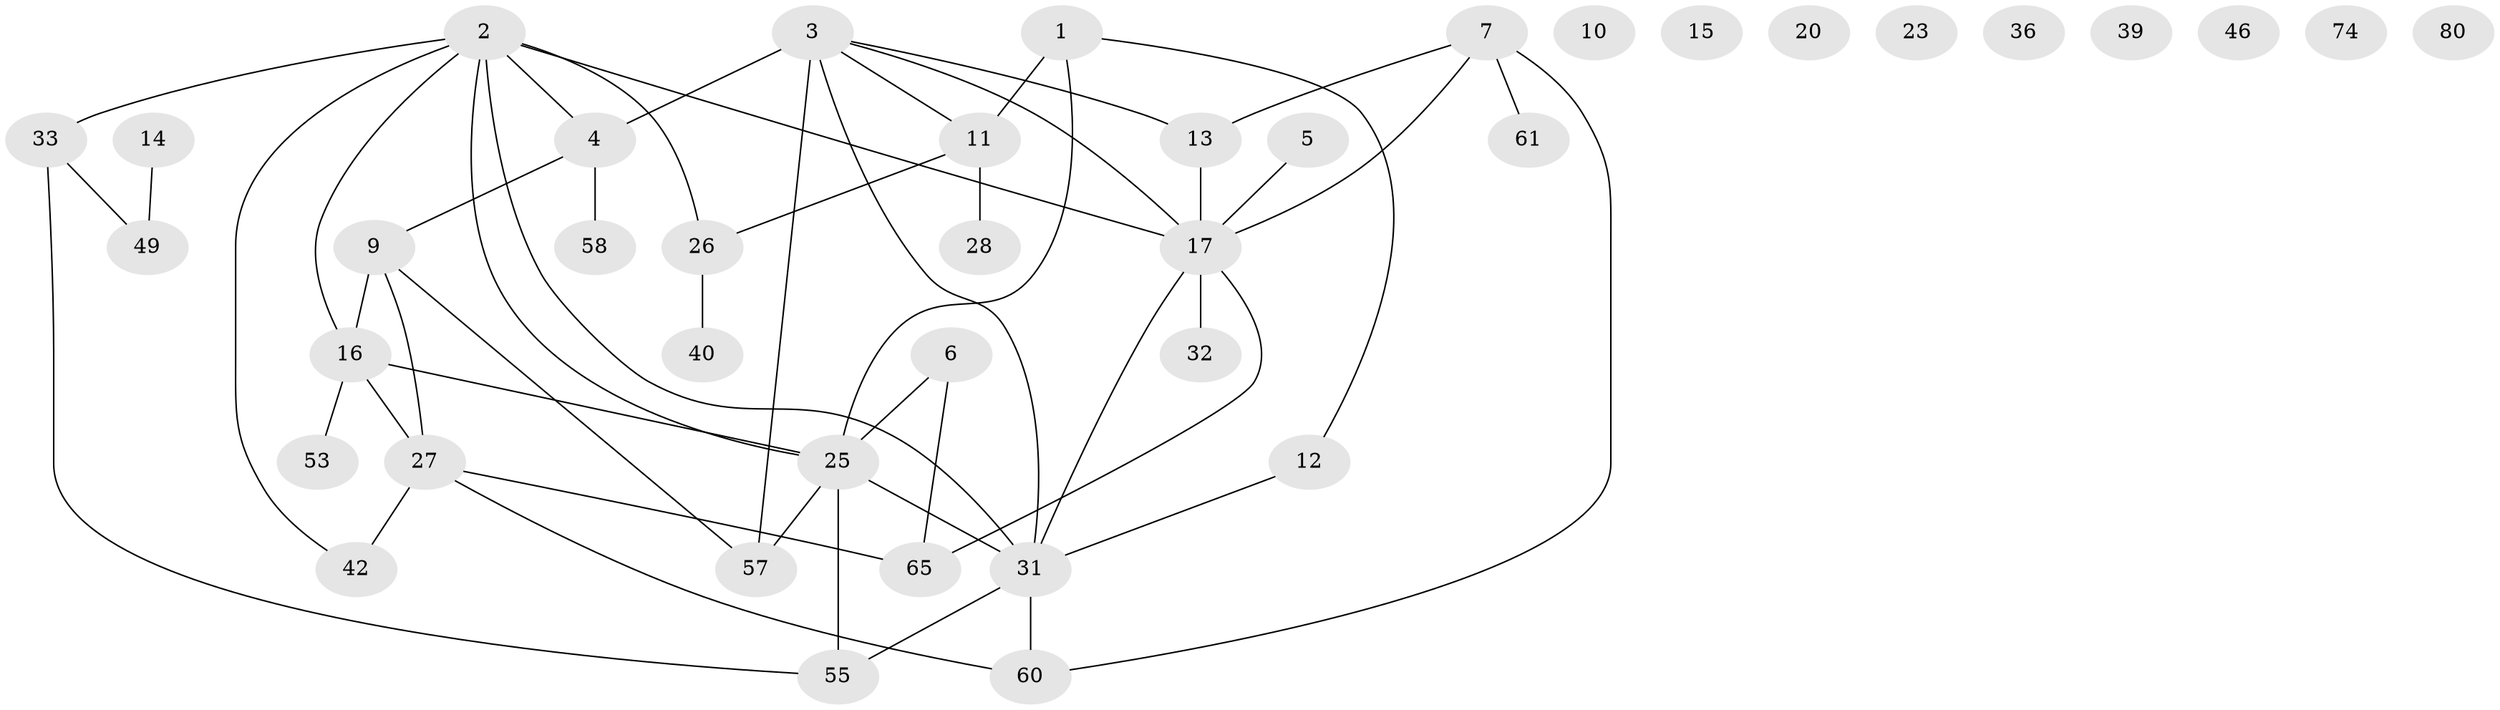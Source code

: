 // original degree distribution, {1: 0.1875, 4: 0.175, 2: 0.2625, 3: 0.1875, 5: 0.05, 0: 0.1125, 6: 0.025}
// Generated by graph-tools (version 1.1) at 2025/54/03/05/25 16:54:46]
// undirected, 40 vertices, 51 edges
graph export_dot {
graph [start="1"]
  node [color=gray90,style=filled];
  1 [super="+70"];
  2 [super="+37+35+54+43"];
  3 [super="+8+44"];
  4 [super="+67+24"];
  5;
  6 [super="+59"];
  7 [super="+79+63"];
  9 [super="+30"];
  10;
  11 [super="+76+62"];
  12 [super="+29"];
  13;
  14;
  15;
  16 [super="+22+41"];
  17 [super="+18+19"];
  20;
  23;
  25 [super="+51+56"];
  26 [super="+52"];
  27 [super="+38"];
  28;
  31 [super="+47"];
  32;
  33 [super="+34"];
  36;
  39;
  40;
  42;
  46;
  49;
  53;
  55;
  57;
  58;
  60;
  61 [super="+66"];
  65 [super="+68"];
  74;
  80;
  1 -- 11;
  1 -- 12;
  1 -- 25;
  2 -- 16;
  2 -- 42;
  2 -- 4;
  2 -- 31;
  2 -- 17;
  2 -- 26;
  2 -- 33;
  2 -- 25;
  3 -- 17;
  3 -- 57 [weight=2];
  3 -- 13;
  3 -- 4 [weight=2];
  3 -- 11;
  3 -- 31;
  4 -- 9;
  4 -- 58;
  5 -- 17;
  6 -- 65;
  6 -- 25;
  7 -- 60;
  7 -- 13;
  7 -- 17;
  7 -- 61;
  9 -- 27;
  9 -- 16;
  9 -- 57;
  11 -- 26;
  11 -- 28;
  12 -- 31;
  13 -- 17;
  14 -- 49;
  16 -- 27 [weight=2];
  16 -- 53;
  16 -- 25;
  17 -- 32;
  17 -- 65;
  17 -- 31;
  25 -- 57;
  25 -- 31;
  25 -- 55;
  26 -- 40;
  27 -- 42;
  27 -- 60;
  27 -- 65;
  31 -- 55;
  31 -- 60;
  33 -- 49;
  33 -- 55;
}
